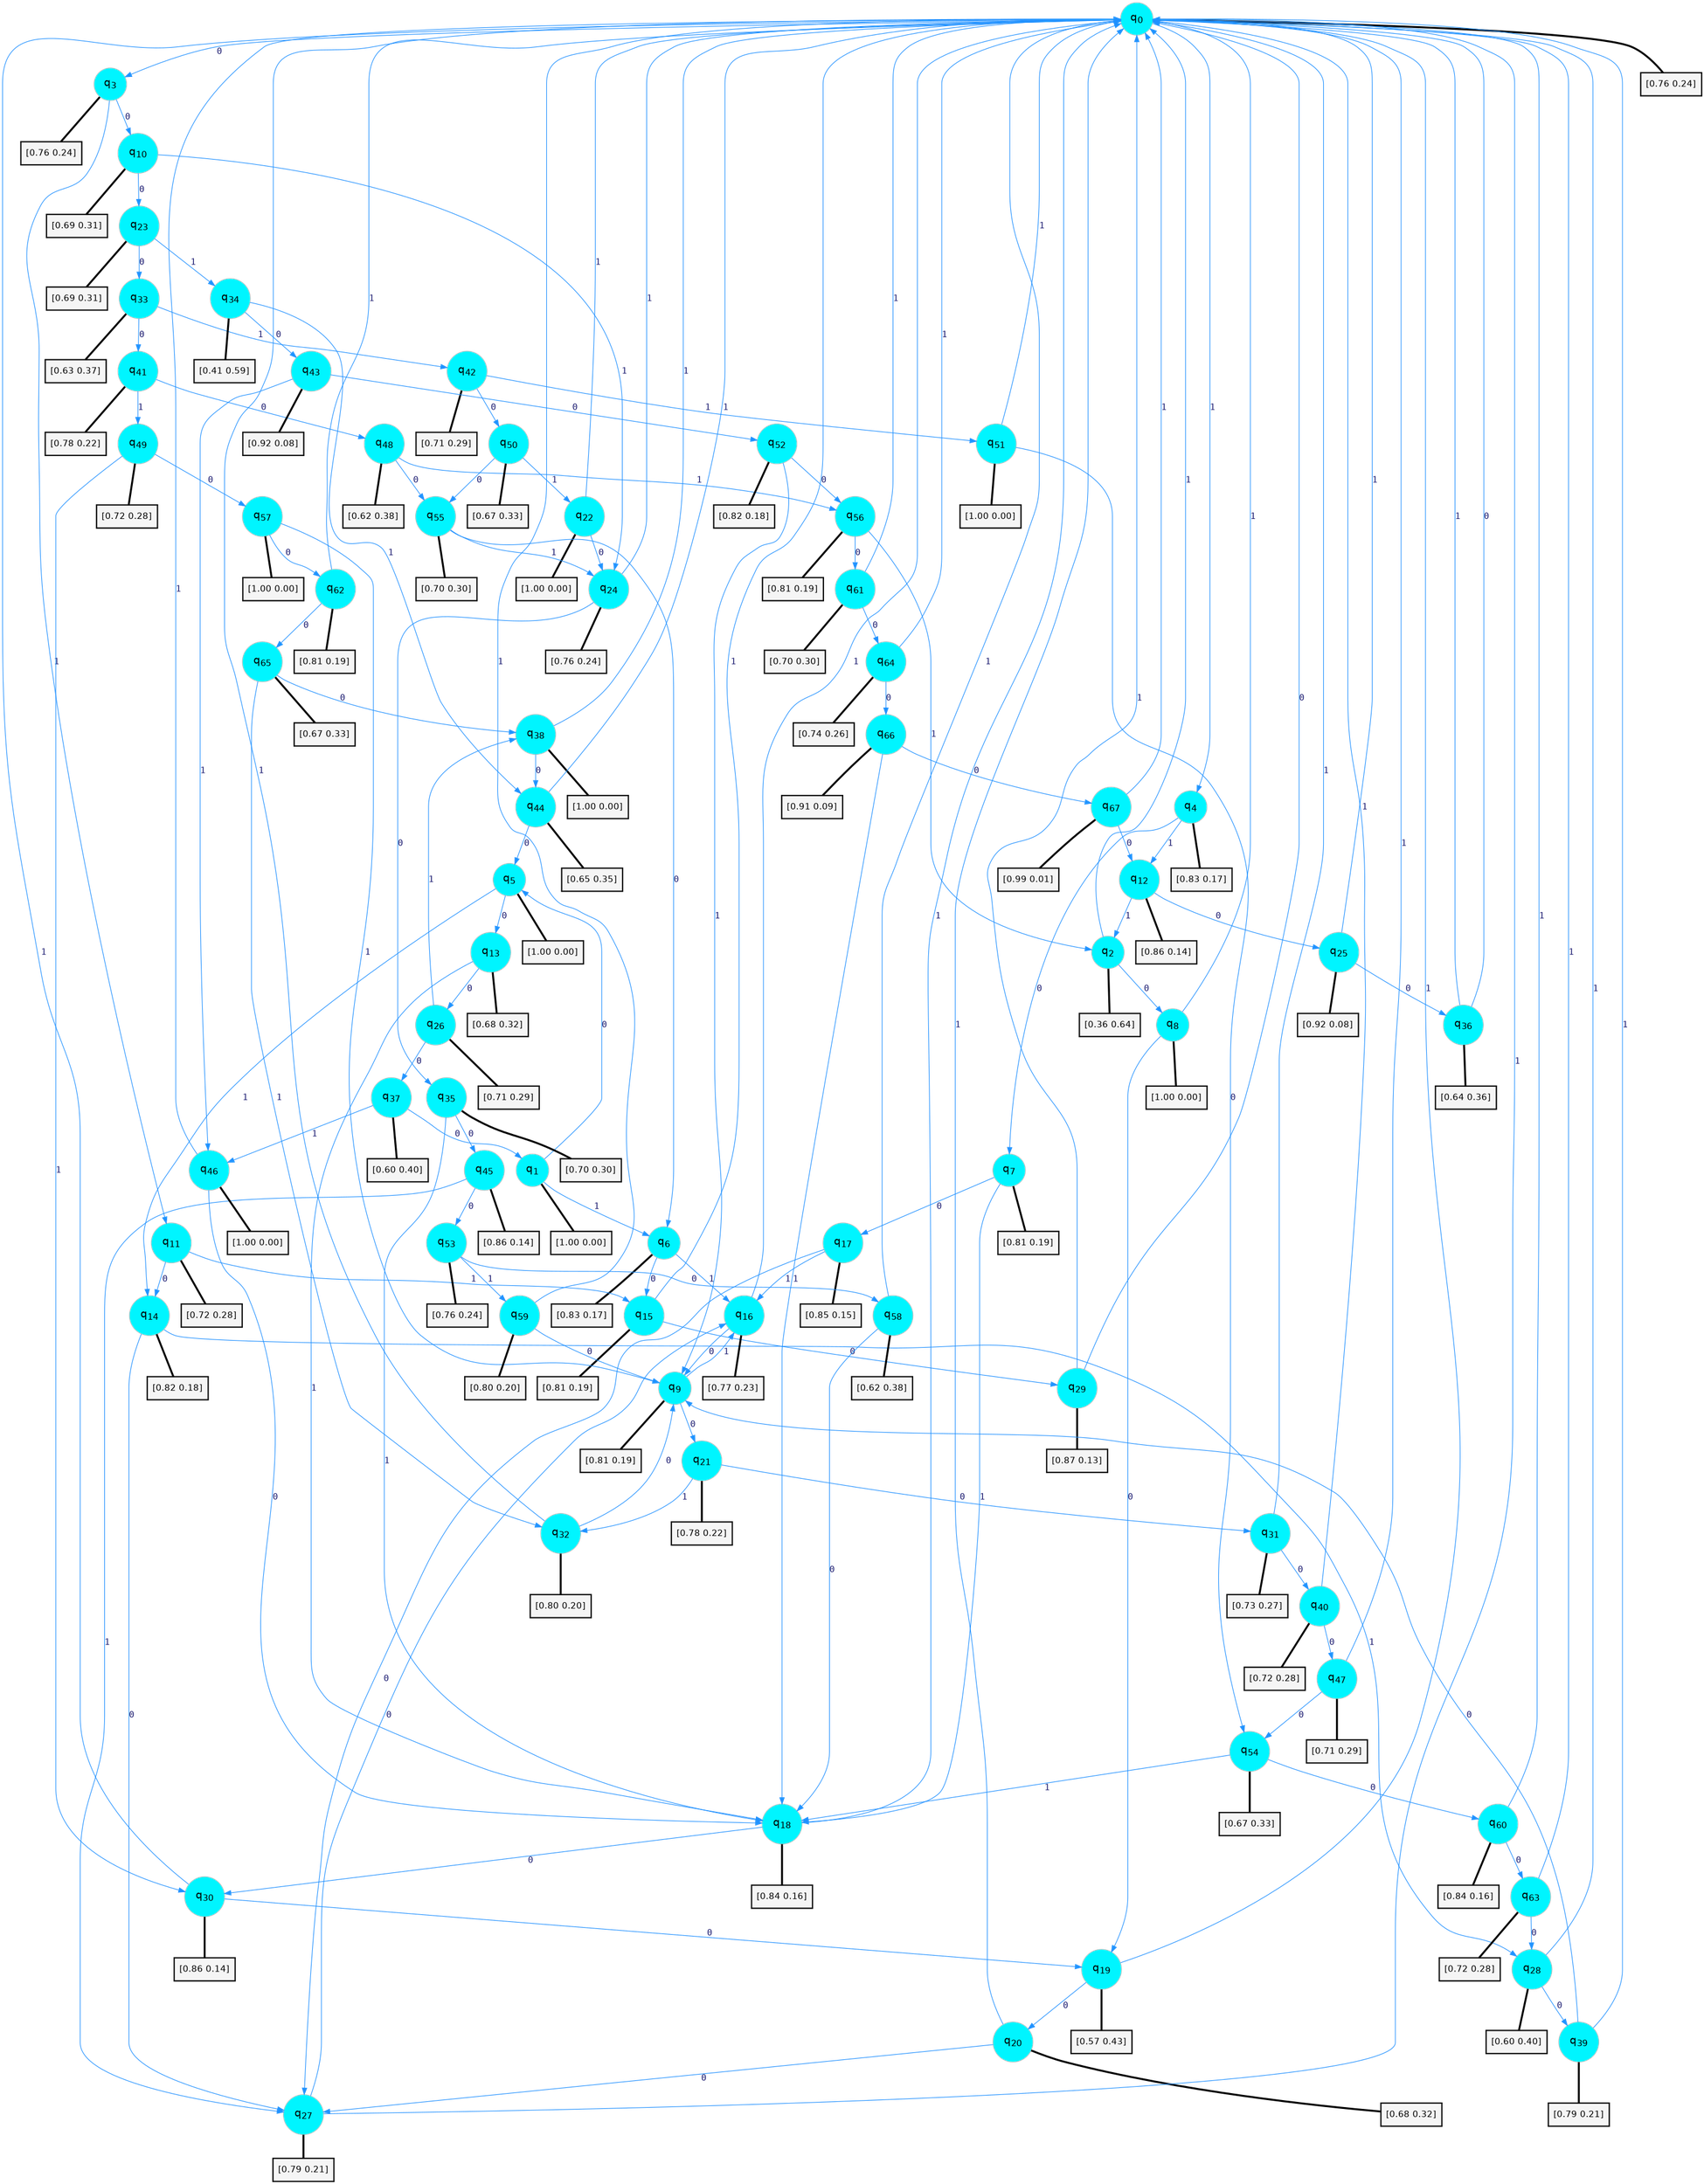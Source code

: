 digraph G {
graph [
bgcolor=transparent, dpi=300, rankdir=TD, size="40,25"];
node [
color=gray, fillcolor=turquoise1, fontcolor=black, fontname=Helvetica, fontsize=16, fontweight=bold, shape=circle, style=filled];
edge [
arrowsize=1, color=dodgerblue1, fontcolor=midnightblue, fontname=courier, fontweight=bold, penwidth=1, style=solid, weight=20];
0[label=<q<SUB>0</SUB>>];
1[label=<q<SUB>1</SUB>>];
2[label=<q<SUB>2</SUB>>];
3[label=<q<SUB>3</SUB>>];
4[label=<q<SUB>4</SUB>>];
5[label=<q<SUB>5</SUB>>];
6[label=<q<SUB>6</SUB>>];
7[label=<q<SUB>7</SUB>>];
8[label=<q<SUB>8</SUB>>];
9[label=<q<SUB>9</SUB>>];
10[label=<q<SUB>10</SUB>>];
11[label=<q<SUB>11</SUB>>];
12[label=<q<SUB>12</SUB>>];
13[label=<q<SUB>13</SUB>>];
14[label=<q<SUB>14</SUB>>];
15[label=<q<SUB>15</SUB>>];
16[label=<q<SUB>16</SUB>>];
17[label=<q<SUB>17</SUB>>];
18[label=<q<SUB>18</SUB>>];
19[label=<q<SUB>19</SUB>>];
20[label=<q<SUB>20</SUB>>];
21[label=<q<SUB>21</SUB>>];
22[label=<q<SUB>22</SUB>>];
23[label=<q<SUB>23</SUB>>];
24[label=<q<SUB>24</SUB>>];
25[label=<q<SUB>25</SUB>>];
26[label=<q<SUB>26</SUB>>];
27[label=<q<SUB>27</SUB>>];
28[label=<q<SUB>28</SUB>>];
29[label=<q<SUB>29</SUB>>];
30[label=<q<SUB>30</SUB>>];
31[label=<q<SUB>31</SUB>>];
32[label=<q<SUB>32</SUB>>];
33[label=<q<SUB>33</SUB>>];
34[label=<q<SUB>34</SUB>>];
35[label=<q<SUB>35</SUB>>];
36[label=<q<SUB>36</SUB>>];
37[label=<q<SUB>37</SUB>>];
38[label=<q<SUB>38</SUB>>];
39[label=<q<SUB>39</SUB>>];
40[label=<q<SUB>40</SUB>>];
41[label=<q<SUB>41</SUB>>];
42[label=<q<SUB>42</SUB>>];
43[label=<q<SUB>43</SUB>>];
44[label=<q<SUB>44</SUB>>];
45[label=<q<SUB>45</SUB>>];
46[label=<q<SUB>46</SUB>>];
47[label=<q<SUB>47</SUB>>];
48[label=<q<SUB>48</SUB>>];
49[label=<q<SUB>49</SUB>>];
50[label=<q<SUB>50</SUB>>];
51[label=<q<SUB>51</SUB>>];
52[label=<q<SUB>52</SUB>>];
53[label=<q<SUB>53</SUB>>];
54[label=<q<SUB>54</SUB>>];
55[label=<q<SUB>55</SUB>>];
56[label=<q<SUB>56</SUB>>];
57[label=<q<SUB>57</SUB>>];
58[label=<q<SUB>58</SUB>>];
59[label=<q<SUB>59</SUB>>];
60[label=<q<SUB>60</SUB>>];
61[label=<q<SUB>61</SUB>>];
62[label=<q<SUB>62</SUB>>];
63[label=<q<SUB>63</SUB>>];
64[label=<q<SUB>64</SUB>>];
65[label=<q<SUB>65</SUB>>];
66[label=<q<SUB>66</SUB>>];
67[label=<q<SUB>67</SUB>>];
68[label="[0.76 0.24]", shape=box,fontcolor=black, fontname=Helvetica, fontsize=14, penwidth=2, fillcolor=whitesmoke,color=black];
69[label="[1.00 0.00]", shape=box,fontcolor=black, fontname=Helvetica, fontsize=14, penwidth=2, fillcolor=whitesmoke,color=black];
70[label="[0.36 0.64]", shape=box,fontcolor=black, fontname=Helvetica, fontsize=14, penwidth=2, fillcolor=whitesmoke,color=black];
71[label="[0.76 0.24]", shape=box,fontcolor=black, fontname=Helvetica, fontsize=14, penwidth=2, fillcolor=whitesmoke,color=black];
72[label="[0.83 0.17]", shape=box,fontcolor=black, fontname=Helvetica, fontsize=14, penwidth=2, fillcolor=whitesmoke,color=black];
73[label="[1.00 0.00]", shape=box,fontcolor=black, fontname=Helvetica, fontsize=14, penwidth=2, fillcolor=whitesmoke,color=black];
74[label="[0.83 0.17]", shape=box,fontcolor=black, fontname=Helvetica, fontsize=14, penwidth=2, fillcolor=whitesmoke,color=black];
75[label="[0.81 0.19]", shape=box,fontcolor=black, fontname=Helvetica, fontsize=14, penwidth=2, fillcolor=whitesmoke,color=black];
76[label="[1.00 0.00]", shape=box,fontcolor=black, fontname=Helvetica, fontsize=14, penwidth=2, fillcolor=whitesmoke,color=black];
77[label="[0.81 0.19]", shape=box,fontcolor=black, fontname=Helvetica, fontsize=14, penwidth=2, fillcolor=whitesmoke,color=black];
78[label="[0.69 0.31]", shape=box,fontcolor=black, fontname=Helvetica, fontsize=14, penwidth=2, fillcolor=whitesmoke,color=black];
79[label="[0.72 0.28]", shape=box,fontcolor=black, fontname=Helvetica, fontsize=14, penwidth=2, fillcolor=whitesmoke,color=black];
80[label="[0.86 0.14]", shape=box,fontcolor=black, fontname=Helvetica, fontsize=14, penwidth=2, fillcolor=whitesmoke,color=black];
81[label="[0.68 0.32]", shape=box,fontcolor=black, fontname=Helvetica, fontsize=14, penwidth=2, fillcolor=whitesmoke,color=black];
82[label="[0.82 0.18]", shape=box,fontcolor=black, fontname=Helvetica, fontsize=14, penwidth=2, fillcolor=whitesmoke,color=black];
83[label="[0.81 0.19]", shape=box,fontcolor=black, fontname=Helvetica, fontsize=14, penwidth=2, fillcolor=whitesmoke,color=black];
84[label="[0.77 0.23]", shape=box,fontcolor=black, fontname=Helvetica, fontsize=14, penwidth=2, fillcolor=whitesmoke,color=black];
85[label="[0.85 0.15]", shape=box,fontcolor=black, fontname=Helvetica, fontsize=14, penwidth=2, fillcolor=whitesmoke,color=black];
86[label="[0.84 0.16]", shape=box,fontcolor=black, fontname=Helvetica, fontsize=14, penwidth=2, fillcolor=whitesmoke,color=black];
87[label="[0.57 0.43]", shape=box,fontcolor=black, fontname=Helvetica, fontsize=14, penwidth=2, fillcolor=whitesmoke,color=black];
88[label="[0.68 0.32]", shape=box,fontcolor=black, fontname=Helvetica, fontsize=14, penwidth=2, fillcolor=whitesmoke,color=black];
89[label="[0.78 0.22]", shape=box,fontcolor=black, fontname=Helvetica, fontsize=14, penwidth=2, fillcolor=whitesmoke,color=black];
90[label="[1.00 0.00]", shape=box,fontcolor=black, fontname=Helvetica, fontsize=14, penwidth=2, fillcolor=whitesmoke,color=black];
91[label="[0.69 0.31]", shape=box,fontcolor=black, fontname=Helvetica, fontsize=14, penwidth=2, fillcolor=whitesmoke,color=black];
92[label="[0.76 0.24]", shape=box,fontcolor=black, fontname=Helvetica, fontsize=14, penwidth=2, fillcolor=whitesmoke,color=black];
93[label="[0.92 0.08]", shape=box,fontcolor=black, fontname=Helvetica, fontsize=14, penwidth=2, fillcolor=whitesmoke,color=black];
94[label="[0.71 0.29]", shape=box,fontcolor=black, fontname=Helvetica, fontsize=14, penwidth=2, fillcolor=whitesmoke,color=black];
95[label="[0.79 0.21]", shape=box,fontcolor=black, fontname=Helvetica, fontsize=14, penwidth=2, fillcolor=whitesmoke,color=black];
96[label="[0.60 0.40]", shape=box,fontcolor=black, fontname=Helvetica, fontsize=14, penwidth=2, fillcolor=whitesmoke,color=black];
97[label="[0.87 0.13]", shape=box,fontcolor=black, fontname=Helvetica, fontsize=14, penwidth=2, fillcolor=whitesmoke,color=black];
98[label="[0.86 0.14]", shape=box,fontcolor=black, fontname=Helvetica, fontsize=14, penwidth=2, fillcolor=whitesmoke,color=black];
99[label="[0.73 0.27]", shape=box,fontcolor=black, fontname=Helvetica, fontsize=14, penwidth=2, fillcolor=whitesmoke,color=black];
100[label="[0.80 0.20]", shape=box,fontcolor=black, fontname=Helvetica, fontsize=14, penwidth=2, fillcolor=whitesmoke,color=black];
101[label="[0.63 0.37]", shape=box,fontcolor=black, fontname=Helvetica, fontsize=14, penwidth=2, fillcolor=whitesmoke,color=black];
102[label="[0.41 0.59]", shape=box,fontcolor=black, fontname=Helvetica, fontsize=14, penwidth=2, fillcolor=whitesmoke,color=black];
103[label="[0.70 0.30]", shape=box,fontcolor=black, fontname=Helvetica, fontsize=14, penwidth=2, fillcolor=whitesmoke,color=black];
104[label="[0.64 0.36]", shape=box,fontcolor=black, fontname=Helvetica, fontsize=14, penwidth=2, fillcolor=whitesmoke,color=black];
105[label="[0.60 0.40]", shape=box,fontcolor=black, fontname=Helvetica, fontsize=14, penwidth=2, fillcolor=whitesmoke,color=black];
106[label="[1.00 0.00]", shape=box,fontcolor=black, fontname=Helvetica, fontsize=14, penwidth=2, fillcolor=whitesmoke,color=black];
107[label="[0.79 0.21]", shape=box,fontcolor=black, fontname=Helvetica, fontsize=14, penwidth=2, fillcolor=whitesmoke,color=black];
108[label="[0.72 0.28]", shape=box,fontcolor=black, fontname=Helvetica, fontsize=14, penwidth=2, fillcolor=whitesmoke,color=black];
109[label="[0.78 0.22]", shape=box,fontcolor=black, fontname=Helvetica, fontsize=14, penwidth=2, fillcolor=whitesmoke,color=black];
110[label="[0.71 0.29]", shape=box,fontcolor=black, fontname=Helvetica, fontsize=14, penwidth=2, fillcolor=whitesmoke,color=black];
111[label="[0.92 0.08]", shape=box,fontcolor=black, fontname=Helvetica, fontsize=14, penwidth=2, fillcolor=whitesmoke,color=black];
112[label="[0.65 0.35]", shape=box,fontcolor=black, fontname=Helvetica, fontsize=14, penwidth=2, fillcolor=whitesmoke,color=black];
113[label="[0.86 0.14]", shape=box,fontcolor=black, fontname=Helvetica, fontsize=14, penwidth=2, fillcolor=whitesmoke,color=black];
114[label="[1.00 0.00]", shape=box,fontcolor=black, fontname=Helvetica, fontsize=14, penwidth=2, fillcolor=whitesmoke,color=black];
115[label="[0.71 0.29]", shape=box,fontcolor=black, fontname=Helvetica, fontsize=14, penwidth=2, fillcolor=whitesmoke,color=black];
116[label="[0.62 0.38]", shape=box,fontcolor=black, fontname=Helvetica, fontsize=14, penwidth=2, fillcolor=whitesmoke,color=black];
117[label="[0.72 0.28]", shape=box,fontcolor=black, fontname=Helvetica, fontsize=14, penwidth=2, fillcolor=whitesmoke,color=black];
118[label="[0.67 0.33]", shape=box,fontcolor=black, fontname=Helvetica, fontsize=14, penwidth=2, fillcolor=whitesmoke,color=black];
119[label="[1.00 0.00]", shape=box,fontcolor=black, fontname=Helvetica, fontsize=14, penwidth=2, fillcolor=whitesmoke,color=black];
120[label="[0.82 0.18]", shape=box,fontcolor=black, fontname=Helvetica, fontsize=14, penwidth=2, fillcolor=whitesmoke,color=black];
121[label="[0.76 0.24]", shape=box,fontcolor=black, fontname=Helvetica, fontsize=14, penwidth=2, fillcolor=whitesmoke,color=black];
122[label="[0.67 0.33]", shape=box,fontcolor=black, fontname=Helvetica, fontsize=14, penwidth=2, fillcolor=whitesmoke,color=black];
123[label="[0.70 0.30]", shape=box,fontcolor=black, fontname=Helvetica, fontsize=14, penwidth=2, fillcolor=whitesmoke,color=black];
124[label="[0.81 0.19]", shape=box,fontcolor=black, fontname=Helvetica, fontsize=14, penwidth=2, fillcolor=whitesmoke,color=black];
125[label="[1.00 0.00]", shape=box,fontcolor=black, fontname=Helvetica, fontsize=14, penwidth=2, fillcolor=whitesmoke,color=black];
126[label="[0.62 0.38]", shape=box,fontcolor=black, fontname=Helvetica, fontsize=14, penwidth=2, fillcolor=whitesmoke,color=black];
127[label="[0.80 0.20]", shape=box,fontcolor=black, fontname=Helvetica, fontsize=14, penwidth=2, fillcolor=whitesmoke,color=black];
128[label="[0.84 0.16]", shape=box,fontcolor=black, fontname=Helvetica, fontsize=14, penwidth=2, fillcolor=whitesmoke,color=black];
129[label="[0.70 0.30]", shape=box,fontcolor=black, fontname=Helvetica, fontsize=14, penwidth=2, fillcolor=whitesmoke,color=black];
130[label="[0.81 0.19]", shape=box,fontcolor=black, fontname=Helvetica, fontsize=14, penwidth=2, fillcolor=whitesmoke,color=black];
131[label="[0.72 0.28]", shape=box,fontcolor=black, fontname=Helvetica, fontsize=14, penwidth=2, fillcolor=whitesmoke,color=black];
132[label="[0.74 0.26]", shape=box,fontcolor=black, fontname=Helvetica, fontsize=14, penwidth=2, fillcolor=whitesmoke,color=black];
133[label="[0.67 0.33]", shape=box,fontcolor=black, fontname=Helvetica, fontsize=14, penwidth=2, fillcolor=whitesmoke,color=black];
134[label="[0.91 0.09]", shape=box,fontcolor=black, fontname=Helvetica, fontsize=14, penwidth=2, fillcolor=whitesmoke,color=black];
135[label="[0.99 0.01]", shape=box,fontcolor=black, fontname=Helvetica, fontsize=14, penwidth=2, fillcolor=whitesmoke,color=black];
0->3 [label=0];
0->4 [label=1];
0->68 [arrowhead=none, penwidth=3,color=black];
1->5 [label=0];
1->6 [label=1];
1->69 [arrowhead=none, penwidth=3,color=black];
2->8 [label=0];
2->0 [label=1];
2->70 [arrowhead=none, penwidth=3,color=black];
3->10 [label=0];
3->11 [label=1];
3->71 [arrowhead=none, penwidth=3,color=black];
4->7 [label=0];
4->12 [label=1];
4->72 [arrowhead=none, penwidth=3,color=black];
5->13 [label=0];
5->14 [label=1];
5->73 [arrowhead=none, penwidth=3,color=black];
6->15 [label=0];
6->16 [label=1];
6->74 [arrowhead=none, penwidth=3,color=black];
7->17 [label=0];
7->18 [label=1];
7->75 [arrowhead=none, penwidth=3,color=black];
8->19 [label=0];
8->0 [label=1];
8->76 [arrowhead=none, penwidth=3,color=black];
9->21 [label=0];
9->16 [label=1];
9->77 [arrowhead=none, penwidth=3,color=black];
10->23 [label=0];
10->24 [label=1];
10->78 [arrowhead=none, penwidth=3,color=black];
11->14 [label=0];
11->15 [label=1];
11->79 [arrowhead=none, penwidth=3,color=black];
12->25 [label=0];
12->2 [label=1];
12->80 [arrowhead=none, penwidth=3,color=black];
13->26 [label=0];
13->18 [label=1];
13->81 [arrowhead=none, penwidth=3,color=black];
14->27 [label=0];
14->28 [label=1];
14->82 [arrowhead=none, penwidth=3,color=black];
15->29 [label=0];
15->0 [label=1];
15->83 [arrowhead=none, penwidth=3,color=black];
16->9 [label=0];
16->0 [label=1];
16->84 [arrowhead=none, penwidth=3,color=black];
17->27 [label=0];
17->16 [label=1];
17->85 [arrowhead=none, penwidth=3,color=black];
18->30 [label=0];
18->0 [label=1];
18->86 [arrowhead=none, penwidth=3,color=black];
19->20 [label=0];
19->0 [label=1];
19->87 [arrowhead=none, penwidth=3,color=black];
20->27 [label=0];
20->0 [label=1];
20->88 [arrowhead=none, penwidth=3,color=black];
21->31 [label=0];
21->32 [label=1];
21->89 [arrowhead=none, penwidth=3,color=black];
22->24 [label=0];
22->0 [label=1];
22->90 [arrowhead=none, penwidth=3,color=black];
23->33 [label=0];
23->34 [label=1];
23->91 [arrowhead=none, penwidth=3,color=black];
24->35 [label=0];
24->0 [label=1];
24->92 [arrowhead=none, penwidth=3,color=black];
25->36 [label=0];
25->0 [label=1];
25->93 [arrowhead=none, penwidth=3,color=black];
26->37 [label=0];
26->38 [label=1];
26->94 [arrowhead=none, penwidth=3,color=black];
27->16 [label=0];
27->0 [label=1];
27->95 [arrowhead=none, penwidth=3,color=black];
28->39 [label=0];
28->0 [label=1];
28->96 [arrowhead=none, penwidth=3,color=black];
29->0 [label=0];
29->0 [label=1];
29->97 [arrowhead=none, penwidth=3,color=black];
30->19 [label=0];
30->0 [label=1];
30->98 [arrowhead=none, penwidth=3,color=black];
31->40 [label=0];
31->0 [label=1];
31->99 [arrowhead=none, penwidth=3,color=black];
32->9 [label=0];
32->0 [label=1];
32->100 [arrowhead=none, penwidth=3,color=black];
33->41 [label=0];
33->42 [label=1];
33->101 [arrowhead=none, penwidth=3,color=black];
34->43 [label=0];
34->44 [label=1];
34->102 [arrowhead=none, penwidth=3,color=black];
35->45 [label=0];
35->18 [label=1];
35->103 [arrowhead=none, penwidth=3,color=black];
36->0 [label=0];
36->0 [label=1];
36->104 [arrowhead=none, penwidth=3,color=black];
37->1 [label=0];
37->46 [label=1];
37->105 [arrowhead=none, penwidth=3,color=black];
38->44 [label=0];
38->0 [label=1];
38->106 [arrowhead=none, penwidth=3,color=black];
39->9 [label=0];
39->0 [label=1];
39->107 [arrowhead=none, penwidth=3,color=black];
40->47 [label=0];
40->0 [label=1];
40->108 [arrowhead=none, penwidth=3,color=black];
41->48 [label=0];
41->49 [label=1];
41->109 [arrowhead=none, penwidth=3,color=black];
42->50 [label=0];
42->51 [label=1];
42->110 [arrowhead=none, penwidth=3,color=black];
43->52 [label=0];
43->46 [label=1];
43->111 [arrowhead=none, penwidth=3,color=black];
44->5 [label=0];
44->0 [label=1];
44->112 [arrowhead=none, penwidth=3,color=black];
45->53 [label=0];
45->27 [label=1];
45->113 [arrowhead=none, penwidth=3,color=black];
46->18 [label=0];
46->0 [label=1];
46->114 [arrowhead=none, penwidth=3,color=black];
47->54 [label=0];
47->0 [label=1];
47->115 [arrowhead=none, penwidth=3,color=black];
48->55 [label=0];
48->56 [label=1];
48->116 [arrowhead=none, penwidth=3,color=black];
49->57 [label=0];
49->30 [label=1];
49->117 [arrowhead=none, penwidth=3,color=black];
50->55 [label=0];
50->22 [label=1];
50->118 [arrowhead=none, penwidth=3,color=black];
51->54 [label=0];
51->0 [label=1];
51->119 [arrowhead=none, penwidth=3,color=black];
52->56 [label=0];
52->9 [label=1];
52->120 [arrowhead=none, penwidth=3,color=black];
53->58 [label=0];
53->59 [label=1];
53->121 [arrowhead=none, penwidth=3,color=black];
54->60 [label=0];
54->18 [label=1];
54->122 [arrowhead=none, penwidth=3,color=black];
55->6 [label=0];
55->24 [label=1];
55->123 [arrowhead=none, penwidth=3,color=black];
56->61 [label=0];
56->2 [label=1];
56->124 [arrowhead=none, penwidth=3,color=black];
57->62 [label=0];
57->9 [label=1];
57->125 [arrowhead=none, penwidth=3,color=black];
58->18 [label=0];
58->0 [label=1];
58->126 [arrowhead=none, penwidth=3,color=black];
59->9 [label=0];
59->0 [label=1];
59->127 [arrowhead=none, penwidth=3,color=black];
60->63 [label=0];
60->0 [label=1];
60->128 [arrowhead=none, penwidth=3,color=black];
61->64 [label=0];
61->0 [label=1];
61->129 [arrowhead=none, penwidth=3,color=black];
62->65 [label=0];
62->0 [label=1];
62->130 [arrowhead=none, penwidth=3,color=black];
63->28 [label=0];
63->0 [label=1];
63->131 [arrowhead=none, penwidth=3,color=black];
64->66 [label=0];
64->0 [label=1];
64->132 [arrowhead=none, penwidth=3,color=black];
65->38 [label=0];
65->32 [label=1];
65->133 [arrowhead=none, penwidth=3,color=black];
66->67 [label=0];
66->18 [label=1];
66->134 [arrowhead=none, penwidth=3,color=black];
67->12 [label=0];
67->0 [label=1];
67->135 [arrowhead=none, penwidth=3,color=black];
}
